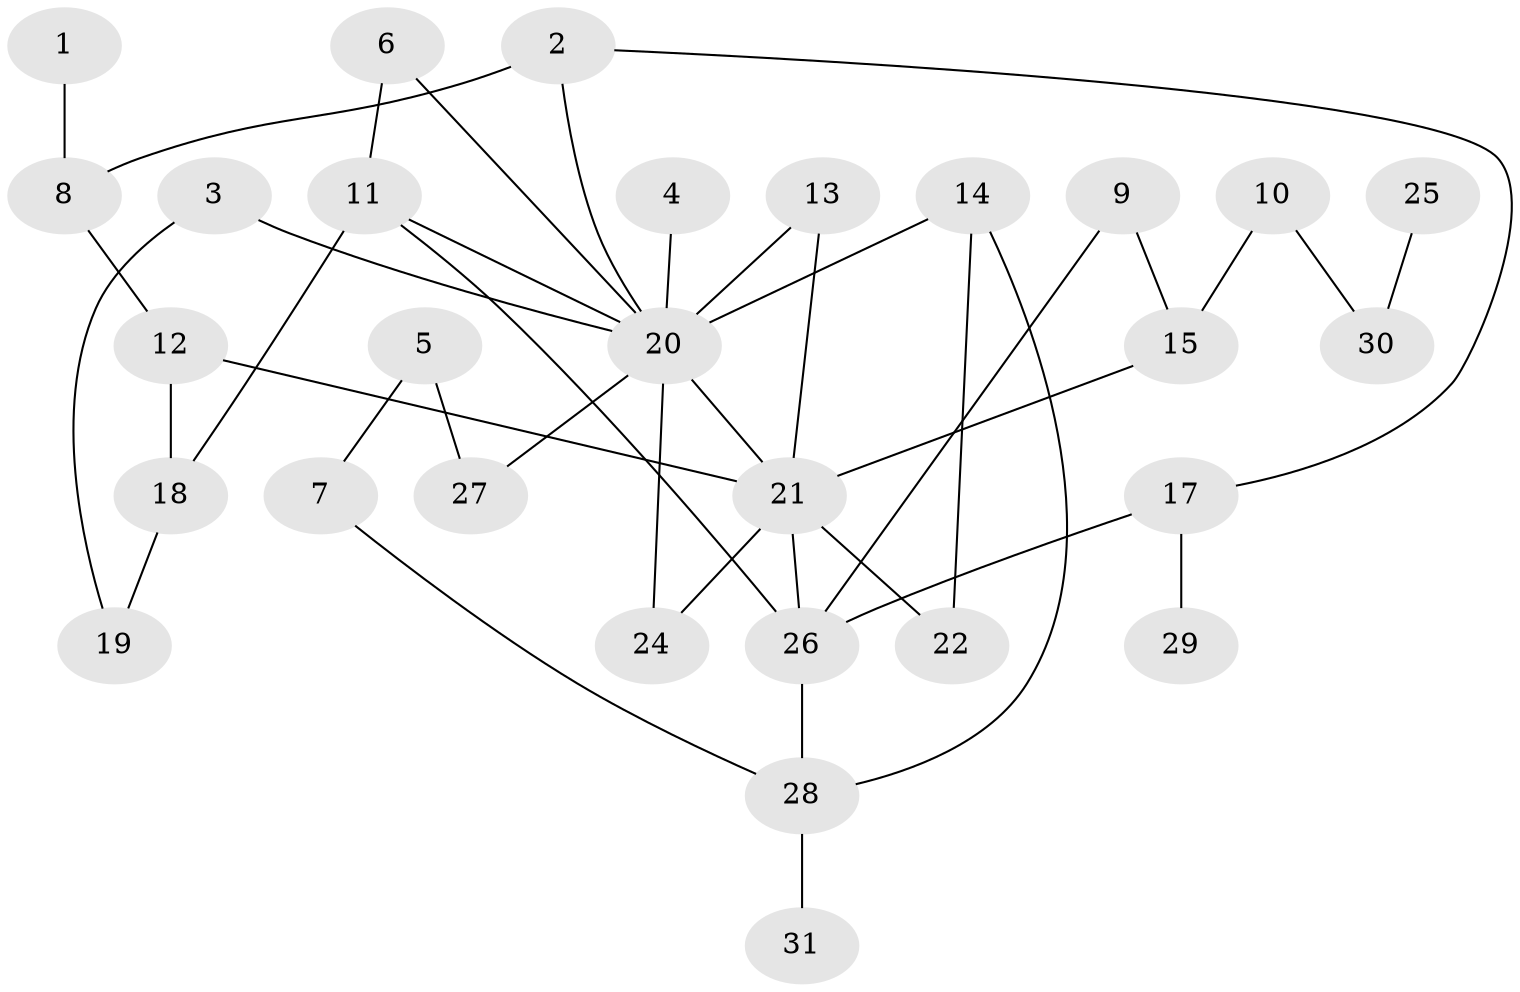 // original degree distribution, {2: 0.3064516129032258, 3: 0.1774193548387097, 1: 0.25806451612903225, 4: 0.16129032258064516, 6: 0.04838709677419355, 5: 0.016129032258064516, 0: 0.03225806451612903}
// Generated by graph-tools (version 1.1) at 2025/25/03/09/25 03:25:18]
// undirected, 29 vertices, 40 edges
graph export_dot {
graph [start="1"]
  node [color=gray90,style=filled];
  1;
  2;
  3;
  4;
  5;
  6;
  7;
  8;
  9;
  10;
  11;
  12;
  13;
  14;
  15;
  17;
  18;
  19;
  20;
  21;
  22;
  24;
  25;
  26;
  27;
  28;
  29;
  30;
  31;
  1 -- 8 [weight=1.0];
  2 -- 8 [weight=1.0];
  2 -- 17 [weight=1.0];
  2 -- 20 [weight=1.0];
  3 -- 19 [weight=1.0];
  3 -- 20 [weight=1.0];
  4 -- 20 [weight=1.0];
  5 -- 7 [weight=1.0];
  5 -- 27 [weight=1.0];
  6 -- 11 [weight=1.0];
  6 -- 20 [weight=1.0];
  7 -- 28 [weight=1.0];
  8 -- 12 [weight=1.0];
  9 -- 15 [weight=1.0];
  9 -- 26 [weight=1.0];
  10 -- 15 [weight=1.0];
  10 -- 30 [weight=1.0];
  11 -- 18 [weight=1.0];
  11 -- 20 [weight=1.0];
  11 -- 26 [weight=1.0];
  12 -- 18 [weight=1.0];
  12 -- 21 [weight=1.0];
  13 -- 20 [weight=1.0];
  13 -- 21 [weight=1.0];
  14 -- 20 [weight=1.0];
  14 -- 22 [weight=1.0];
  14 -- 28 [weight=1.0];
  15 -- 21 [weight=1.0];
  17 -- 26 [weight=2.0];
  17 -- 29 [weight=1.0];
  18 -- 19 [weight=1.0];
  20 -- 21 [weight=1.0];
  20 -- 24 [weight=3.0];
  20 -- 27 [weight=1.0];
  21 -- 22 [weight=2.0];
  21 -- 24 [weight=1.0];
  21 -- 26 [weight=1.0];
  25 -- 30 [weight=1.0];
  26 -- 28 [weight=1.0];
  28 -- 31 [weight=1.0];
}
